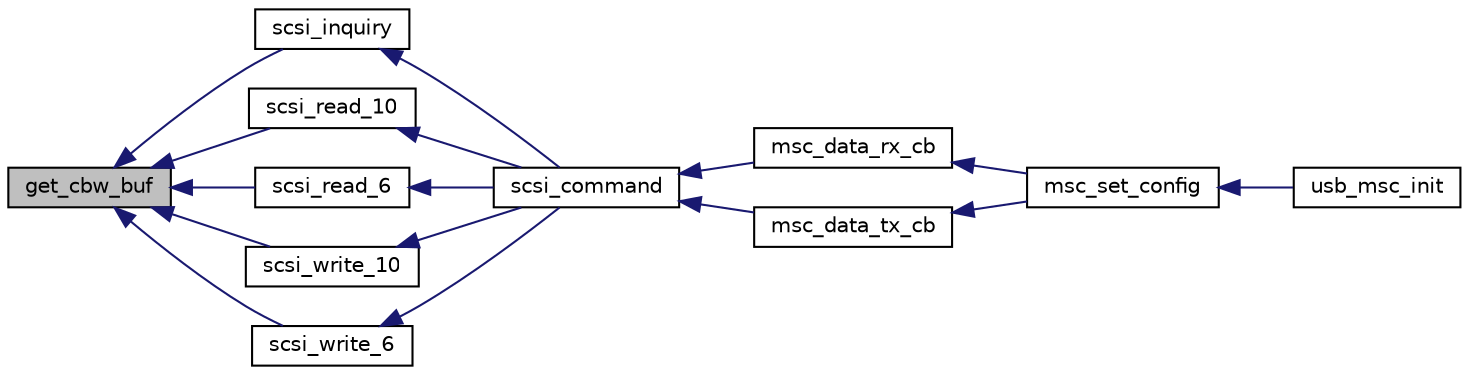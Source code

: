 digraph "get_cbw_buf"
{
  edge [fontname="Helvetica",fontsize="10",labelfontname="Helvetica",labelfontsize="10"];
  node [fontname="Helvetica",fontsize="10",shape=record];
  rankdir="LR";
  Node1 [label="get_cbw_buf",height=0.2,width=0.4,color="black", fillcolor="grey75", style="filled", fontcolor="black"];
  Node1 -> Node2 [dir="back",color="midnightblue",fontsize="10",style="solid",fontname="Helvetica"];
  Node2 [label="scsi_inquiry",height=0.2,width=0.4,color="black", fillcolor="white", style="filled",URL="$usb__msc_8c.html#a85cd7451c1bfc24383b60bd8b53073a1"];
  Node2 -> Node3 [dir="back",color="midnightblue",fontsize="10",style="solid",fontname="Helvetica"];
  Node3 [label="scsi_command",height=0.2,width=0.4,color="black", fillcolor="white", style="filled",URL="$usb__msc_8c.html#ad834e80e08a1fc52cb6c2a7e4c60e7c4"];
  Node3 -> Node4 [dir="back",color="midnightblue",fontsize="10",style="solid",fontname="Helvetica"];
  Node4 [label="msc_data_rx_cb",height=0.2,width=0.4,color="black", fillcolor="white", style="filled",URL="$usb__msc_8c.html#a41a8c24958254f6628787f0a97befc1c",tooltip="Handle the USB &#39;OUT&#39; requests. "];
  Node4 -> Node5 [dir="back",color="midnightblue",fontsize="10",style="solid",fontname="Helvetica"];
  Node5 [label="msc_set_config",height=0.2,width=0.4,color="black", fillcolor="white", style="filled",URL="$usb__msc_8c.html#a226667566a4c9460bc577aa9c72a14b6",tooltip="Setup the endpoints to be bulk & register the callbacks. "];
  Node5 -> Node6 [dir="back",color="midnightblue",fontsize="10",style="solid",fontname="Helvetica"];
  Node6 [label="usb_msc_init",height=0.2,width=0.4,color="black", fillcolor="white", style="filled",URL="$group__usb__msc.html#ga5e6959c3ac6ff4efab4fd3b59353f497",tooltip="Initializes the USB Mass Storage subsystem. "];
  Node3 -> Node7 [dir="back",color="midnightblue",fontsize="10",style="solid",fontname="Helvetica"];
  Node7 [label="msc_data_tx_cb",height=0.2,width=0.4,color="black", fillcolor="white", style="filled",URL="$usb__msc_8c.html#a88700274691bf361f44a0e3b5703ec9f",tooltip="Handle the USB &#39;IN&#39; requests. "];
  Node7 -> Node5 [dir="back",color="midnightblue",fontsize="10",style="solid",fontname="Helvetica"];
  Node1 -> Node8 [dir="back",color="midnightblue",fontsize="10",style="solid",fontname="Helvetica"];
  Node8 [label="scsi_read_10",height=0.2,width=0.4,color="black", fillcolor="white", style="filled",URL="$usb__msc_8c.html#aa9340553bfc7682037cce665df163506"];
  Node8 -> Node3 [dir="back",color="midnightblue",fontsize="10",style="solid",fontname="Helvetica"];
  Node1 -> Node9 [dir="back",color="midnightblue",fontsize="10",style="solid",fontname="Helvetica"];
  Node9 [label="scsi_read_6",height=0.2,width=0.4,color="black", fillcolor="white", style="filled",URL="$usb__msc_8c.html#a700c7b32d7db1ab7d9a55fb750cfed1a"];
  Node9 -> Node3 [dir="back",color="midnightblue",fontsize="10",style="solid",fontname="Helvetica"];
  Node1 -> Node10 [dir="back",color="midnightblue",fontsize="10",style="solid",fontname="Helvetica"];
  Node10 [label="scsi_write_10",height=0.2,width=0.4,color="black", fillcolor="white", style="filled",URL="$usb__msc_8c.html#a67ab7f906e09e9fc149b8fa647a91d2f"];
  Node10 -> Node3 [dir="back",color="midnightblue",fontsize="10",style="solid",fontname="Helvetica"];
  Node1 -> Node11 [dir="back",color="midnightblue",fontsize="10",style="solid",fontname="Helvetica"];
  Node11 [label="scsi_write_6",height=0.2,width=0.4,color="black", fillcolor="white", style="filled",URL="$usb__msc_8c.html#af0e6535bbde2e9a00c6e4c3c77d34540"];
  Node11 -> Node3 [dir="back",color="midnightblue",fontsize="10",style="solid",fontname="Helvetica"];
}
